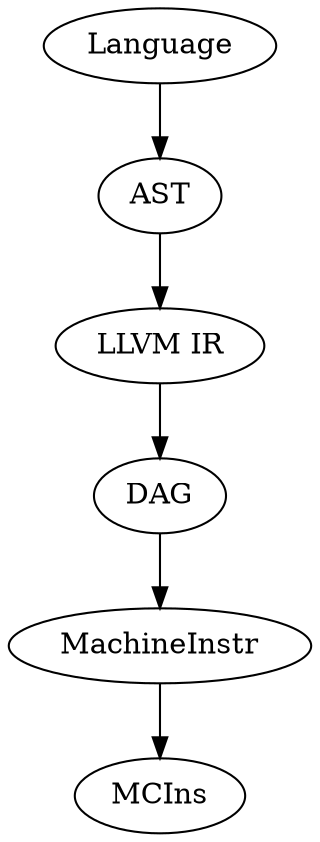 
digraph EleNode {
   "Language"->"AST"
   "AST"->"LLVM IR"
   "LLVM IR"->"DAG"
   "DAG"->"MachineInstr" 
   "MachineInstr"->"MCIns"
}
